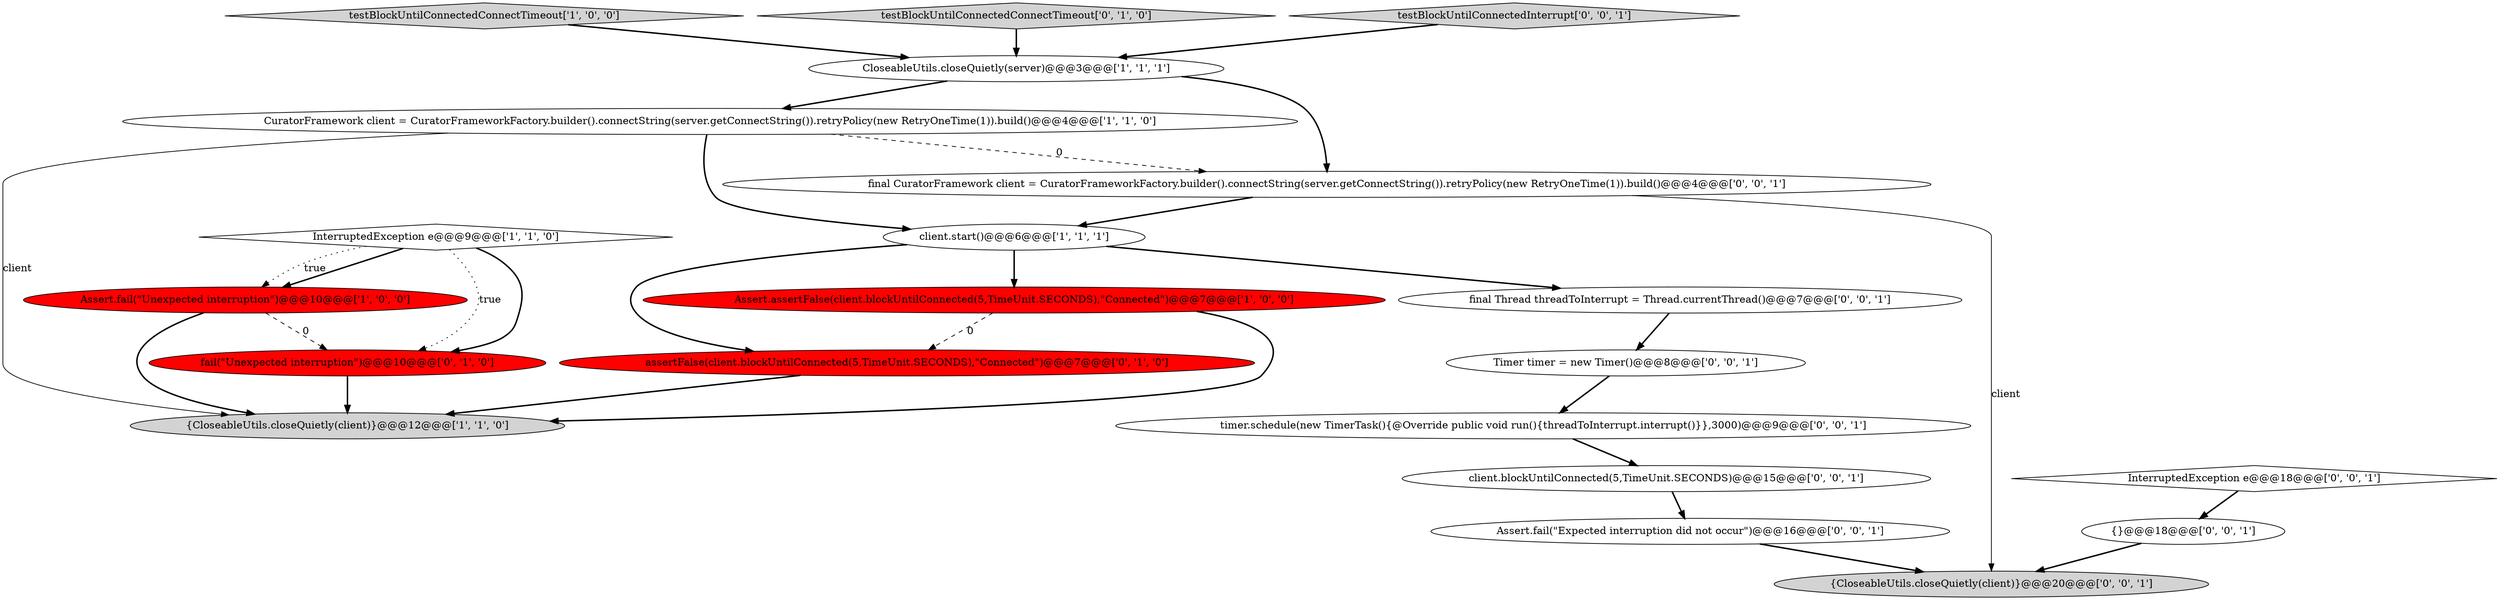 digraph {
11 [style = filled, label = "timer.schedule(new TimerTask(){@Override public void run(){threadToInterrupt.interrupt()}},3000)@@@9@@@['0', '0', '1']", fillcolor = white, shape = ellipse image = "AAA0AAABBB3BBB"];
2 [style = filled, label = "testBlockUntilConnectedConnectTimeout['1', '0', '0']", fillcolor = lightgray, shape = diamond image = "AAA0AAABBB1BBB"];
1 [style = filled, label = "Assert.fail(\"Unexpected interruption\")@@@10@@@['1', '0', '0']", fillcolor = red, shape = ellipse image = "AAA1AAABBB1BBB"];
20 [style = filled, label = "final Thread threadToInterrupt = Thread.currentThread()@@@7@@@['0', '0', '1']", fillcolor = white, shape = ellipse image = "AAA0AAABBB3BBB"];
10 [style = filled, label = "testBlockUntilConnectedConnectTimeout['0', '1', '0']", fillcolor = lightgray, shape = diamond image = "AAA0AAABBB2BBB"];
14 [style = filled, label = "final CuratorFramework client = CuratorFrameworkFactory.builder().connectString(server.getConnectString()).retryPolicy(new RetryOneTime(1)).build()@@@4@@@['0', '0', '1']", fillcolor = white, shape = ellipse image = "AAA0AAABBB3BBB"];
19 [style = filled, label = "Timer timer = new Timer()@@@8@@@['0', '0', '1']", fillcolor = white, shape = ellipse image = "AAA0AAABBB3BBB"];
8 [style = filled, label = "assertFalse(client.blockUntilConnected(5,TimeUnit.SECONDS),\"Connected\")@@@7@@@['0', '1', '0']", fillcolor = red, shape = ellipse image = "AAA1AAABBB2BBB"];
0 [style = filled, label = "InterruptedException e@@@9@@@['1', '1', '0']", fillcolor = white, shape = diamond image = "AAA0AAABBB1BBB"];
17 [style = filled, label = "client.blockUntilConnected(5,TimeUnit.SECONDS)@@@15@@@['0', '0', '1']", fillcolor = white, shape = ellipse image = "AAA0AAABBB3BBB"];
6 [style = filled, label = "Assert.assertFalse(client.blockUntilConnected(5,TimeUnit.SECONDS),\"Connected\")@@@7@@@['1', '0', '0']", fillcolor = red, shape = ellipse image = "AAA1AAABBB1BBB"];
16 [style = filled, label = "InterruptedException e@@@18@@@['0', '0', '1']", fillcolor = white, shape = diamond image = "AAA0AAABBB3BBB"];
18 [style = filled, label = "Assert.fail(\"Expected interruption did not occur\")@@@16@@@['0', '0', '1']", fillcolor = white, shape = ellipse image = "AAA0AAABBB3BBB"];
15 [style = filled, label = "{CloseableUtils.closeQuietly(client)}@@@20@@@['0', '0', '1']", fillcolor = lightgray, shape = ellipse image = "AAA0AAABBB3BBB"];
12 [style = filled, label = "{}@@@18@@@['0', '0', '1']", fillcolor = white, shape = ellipse image = "AAA0AAABBB3BBB"];
7 [style = filled, label = "{CloseableUtils.closeQuietly(client)}@@@12@@@['1', '1', '0']", fillcolor = lightgray, shape = ellipse image = "AAA0AAABBB1BBB"];
4 [style = filled, label = "client.start()@@@6@@@['1', '1', '1']", fillcolor = white, shape = ellipse image = "AAA0AAABBB1BBB"];
9 [style = filled, label = "fail(\"Unexpected interruption\")@@@10@@@['0', '1', '0']", fillcolor = red, shape = ellipse image = "AAA1AAABBB2BBB"];
13 [style = filled, label = "testBlockUntilConnectedInterrupt['0', '0', '1']", fillcolor = lightgray, shape = diamond image = "AAA0AAABBB3BBB"];
3 [style = filled, label = "CloseableUtils.closeQuietly(server)@@@3@@@['1', '1', '1']", fillcolor = white, shape = ellipse image = "AAA0AAABBB1BBB"];
5 [style = filled, label = "CuratorFramework client = CuratorFrameworkFactory.builder().connectString(server.getConnectString()).retryPolicy(new RetryOneTime(1)).build()@@@4@@@['1', '1', '0']", fillcolor = white, shape = ellipse image = "AAA0AAABBB1BBB"];
0->9 [style = bold, label=""];
6->8 [style = dashed, label="0"];
5->14 [style = dashed, label="0"];
4->6 [style = bold, label=""];
2->3 [style = bold, label=""];
3->14 [style = bold, label=""];
18->15 [style = bold, label=""];
12->15 [style = bold, label=""];
10->3 [style = bold, label=""];
1->9 [style = dashed, label="0"];
19->11 [style = bold, label=""];
9->7 [style = bold, label=""];
1->7 [style = bold, label=""];
8->7 [style = bold, label=""];
3->5 [style = bold, label=""];
5->7 [style = solid, label="client"];
13->3 [style = bold, label=""];
0->1 [style = bold, label=""];
14->15 [style = solid, label="client"];
5->4 [style = bold, label=""];
4->20 [style = bold, label=""];
4->8 [style = bold, label=""];
11->17 [style = bold, label=""];
6->7 [style = bold, label=""];
20->19 [style = bold, label=""];
0->9 [style = dotted, label="true"];
16->12 [style = bold, label=""];
17->18 [style = bold, label=""];
0->1 [style = dotted, label="true"];
14->4 [style = bold, label=""];
}
